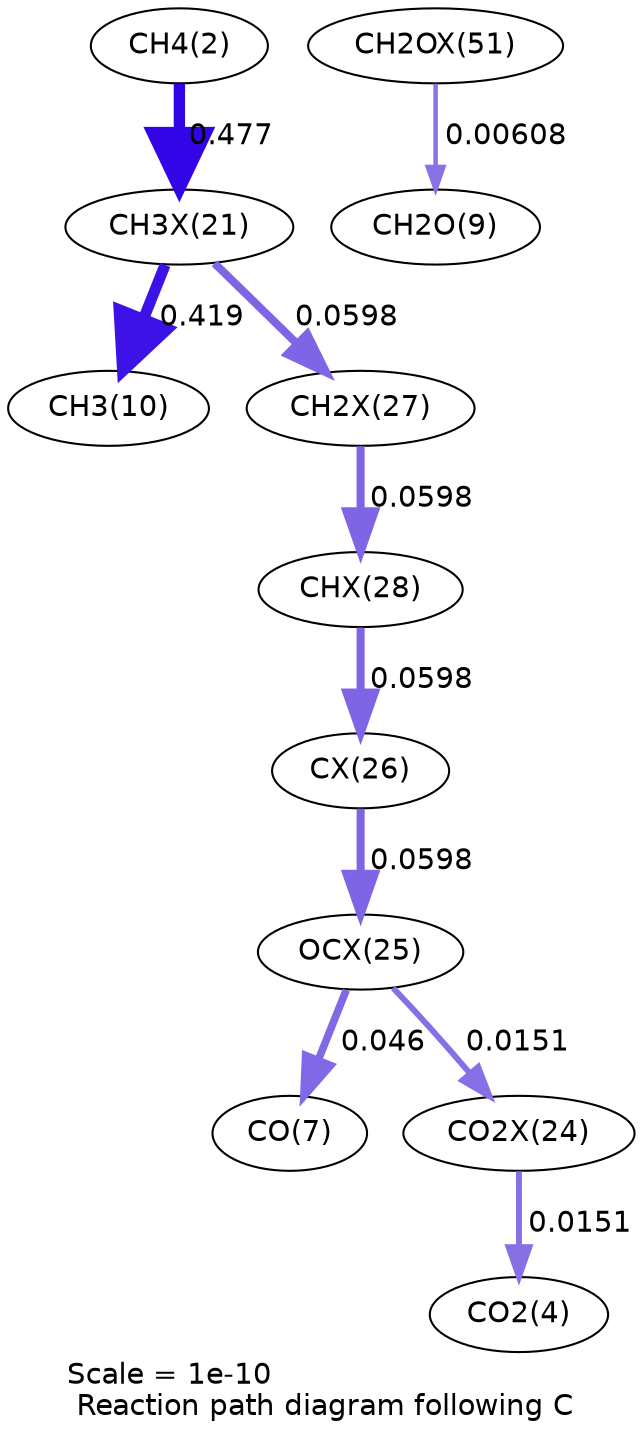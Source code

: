digraph reaction_paths {
center=1;
s4 -> s43[fontname="Helvetica", penwidth=5.44, arrowsize=2.72, color="0.7, 0.977, 0.9"
, label=" 0.477"];
s43 -> s12[fontname="Helvetica", penwidth=5.34, arrowsize=2.67, color="0.7, 0.919, 0.9"
, label=" 0.419"];
s43 -> s49[fontname="Helvetica", penwidth=3.87, arrowsize=1.94, color="0.7, 0.56, 0.9"
, label=" 0.0598"];
s49 -> s50[fontname="Helvetica", penwidth=3.87, arrowsize=1.94, color="0.7, 0.56, 0.9"
, label=" 0.0598"];
s50 -> s48[fontname="Helvetica", penwidth=3.87, arrowsize=1.94, color="0.7, 0.56, 0.9"
, label=" 0.0598"];
s48 -> s47[fontname="Helvetica", penwidth=3.87, arrowsize=1.94, color="0.7, 0.56, 0.9"
, label=" 0.0598"];
s47 -> s9[fontname="Helvetica", penwidth=3.67, arrowsize=1.84, color="0.7, 0.546, 0.9"
, label=" 0.046"];
s47 -> s46[fontname="Helvetica", penwidth=2.84, arrowsize=1.42, color="0.7, 0.515, 0.9"
, label=" 0.0151"];
s56 -> s11[fontname="Helvetica", penwidth=2.15, arrowsize=1.07, color="0.7, 0.506, 0.9"
, label=" 0.00608"];
s46 -> s6[fontname="Helvetica", penwidth=2.84, arrowsize=1.42, color="0.7, 0.515, 0.9"
, label=" 0.0151"];
s4 [ fontname="Helvetica", label="CH4(2)"];
s6 [ fontname="Helvetica", label="CO2(4)"];
s9 [ fontname="Helvetica", label="CO(7)"];
s11 [ fontname="Helvetica", label="CH2O(9)"];
s12 [ fontname="Helvetica", label="CH3(10)"];
s43 [ fontname="Helvetica", label="CH3X(21)"];
s46 [ fontname="Helvetica", label="CO2X(24)"];
s47 [ fontname="Helvetica", label="OCX(25)"];
s48 [ fontname="Helvetica", label="CX(26)"];
s49 [ fontname="Helvetica", label="CH2X(27)"];
s50 [ fontname="Helvetica", label="CHX(28)"];
s56 [ fontname="Helvetica", label="CH2OX(51)"];
 label = "Scale = 1e-10\l Reaction path diagram following C";
 fontname = "Helvetica";
}
